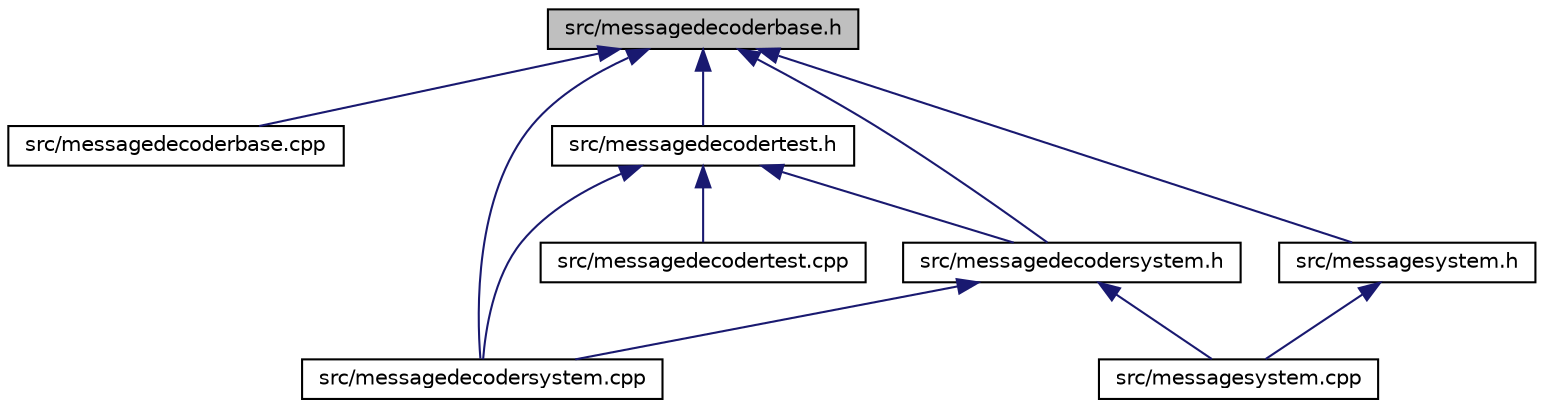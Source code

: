 digraph "src/messagedecoderbase.h"
{
 // LATEX_PDF_SIZE
  edge [fontname="Helvetica",fontsize="10",labelfontname="Helvetica",labelfontsize="10"];
  node [fontname="Helvetica",fontsize="10",shape=record];
  Node1 [label="src/messagedecoderbase.h",height=0.2,width=0.4,color="black", fillcolor="grey75", style="filled", fontcolor="black",tooltip="This file contains information regaurding the base class message parser."];
  Node1 -> Node2 [dir="back",color="midnightblue",fontsize="10",style="solid",fontname="Helvetica"];
  Node2 [label="src/messagedecoderbase.cpp",height=0.2,width=0.4,color="black", fillcolor="white", style="filled",URL="$messagedecoderbase_8cpp.html",tooltip=" "];
  Node1 -> Node3 [dir="back",color="midnightblue",fontsize="10",style="solid",fontname="Helvetica"];
  Node3 [label="src/messagedecodersystem.cpp",height=0.2,width=0.4,color="black", fillcolor="white", style="filled",URL="$messagedecodersystem_8cpp.html",tooltip="Message decoder implementation."];
  Node1 -> Node4 [dir="back",color="midnightblue",fontsize="10",style="solid",fontname="Helvetica"];
  Node4 [label="src/messagedecodersystem.h",height=0.2,width=0.4,color="black", fillcolor="white", style="filled",URL="$messagedecodersystem_8h.html",tooltip="This file outlines the functions that are available for message decoding."];
  Node4 -> Node3 [dir="back",color="midnightblue",fontsize="10",style="solid",fontname="Helvetica"];
  Node4 -> Node5 [dir="back",color="midnightblue",fontsize="10",style="solid",fontname="Helvetica"];
  Node5 [label="src/messagesystem.cpp",height=0.2,width=0.4,color="black", fillcolor="white", style="filled",URL="$messagesystem_8cpp.html",tooltip="File containing information regaurding the message system implmenentaiton."];
  Node1 -> Node6 [dir="back",color="midnightblue",fontsize="10",style="solid",fontname="Helvetica"];
  Node6 [label="src/messagedecodertest.h",height=0.2,width=0.4,color="black", fillcolor="white", style="filled",URL="$messagedecodertest_8h_source.html",tooltip=" "];
  Node6 -> Node4 [dir="back",color="midnightblue",fontsize="10",style="solid",fontname="Helvetica"];
  Node6 -> Node3 [dir="back",color="midnightblue",fontsize="10",style="solid",fontname="Helvetica"];
  Node6 -> Node7 [dir="back",color="midnightblue",fontsize="10",style="solid",fontname="Helvetica"];
  Node7 [label="src/messagedecodertest.cpp",height=0.2,width=0.4,color="black", fillcolor="white", style="filled",URL="$messagedecodertest_8cpp.html",tooltip="File contains an example message decoder."];
  Node1 -> Node8 [dir="back",color="midnightblue",fontsize="10",style="solid",fontname="Helvetica"];
  Node8 [label="src/messagesystem.h",height=0.2,width=0.4,color="black", fillcolor="white", style="filled",URL="$messagesystem_8h.html",tooltip="This is where all the different components of the message system come together to work."];
  Node8 -> Node5 [dir="back",color="midnightblue",fontsize="10",style="solid",fontname="Helvetica"];
}
